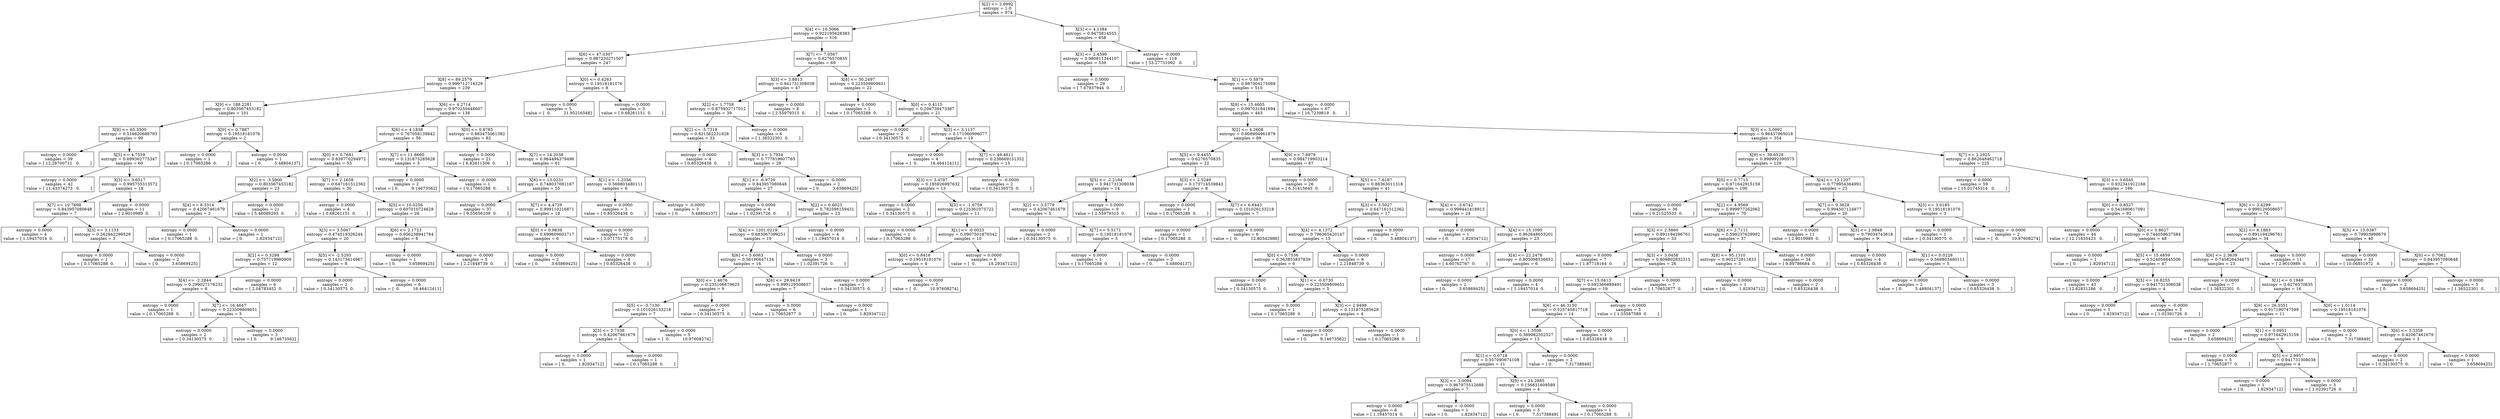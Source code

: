 digraph Tree {
0 [label="X[2] <= 2.8992\nentropy = 1.0\nsamples = 974", shape="box"] ;
1 [label="X[4] <= 16.5066\nentropy = 0.922195628383\nsamples = 316", shape="box"] ;
0 -> 1 ;
2 [label="X[6] <= 47.0307\nentropy = 0.987220271507\nsamples = 247", shape="box"] ;
1 -> 2 ;
3 [label="X[8] <= 89.2579\nentropy = 0.999712714529\nsamples = 239", shape="box"] ;
2 -> 3 ;
4 [label="X[9] <= 188.2281\nentropy = 0.803567453182\nsamples = 101", shape="box"] ;
3 -> 4 ;
5 [label="X[8] <= 65.3500\nentropy = 0.516620688793\nsamples = 99", shape="box"] ;
4 -> 5 ;
6 [label="entropy = 0.0000\nsamples = 39\nvalue = [ 12.28700711   0.        ]", shape="box"] ;
5 -> 6 ;
7 [label="X[5] <= 4.7559\nentropy = 0.699362775347\nsamples = 60", shape="box"] ;
5 -> 7 ;
8 [label="entropy = 0.0000\nsamples = 42\nvalue = [ 11.43374273   0.        ]", shape="box"] ;
7 -> 8 ;
9 [label="X[3] <= 3.6517\nentropy = 0.995755313572\nsamples = 18", shape="box"] ;
7 -> 9 ;
10 [label="X[7] <= 10.7698\nentropy = 0.843957080648\nsamples = 7", shape="box"] ;
9 -> 10 ;
11 [label="entropy = 0.0000\nsamples = 4\nvalue = [ 1.19457014  0.        ]", shape="box"] ;
10 -> 11 ;
12 [label="X[3] <= 3.1133\nentropy = 0.262842299529\nsamples = 3", shape="box"] ;
10 -> 12 ;
13 [label="entropy = 0.0000\nsamples = 1\nvalue = [ 0.17065288  0.        ]", shape="box"] ;
12 -> 13 ;
14 [label="entropy = 0.0000\nsamples = 2\nvalue = [ 0.          3.65869425]", shape="box"] ;
12 -> 14 ;
15 [label="entropy = -0.0000\nsamples = 11\nvalue = [ 2.9010989  0.       ]", shape="box"] ;
9 -> 15 ;
16 [label="X[0] <= 0.7887\nentropy = 0.19518181076\nsamples = 2", shape="box"] ;
4 -> 16 ;
17 [label="entropy = 0.0000\nsamples = 1\nvalue = [ 0.17065288  0.        ]", shape="box"] ;
16 -> 17 ;
18 [label="entropy = 0.0000\nsamples = 1\nvalue = [ 0.          5.48804137]", shape="box"] ;
16 -> 18 ;
19 [label="X[6] <= 4.2714\nentropy = 0.970250448607\nsamples = 138", shape="box"] ;
3 -> 19 ;
20 [label="X[6] <= 4.1838\nentropy = 0.767058139842\nsamples = 56", shape="box"] ;
19 -> 20 ;
21 [label="X[0] <= 0.7681\nentropy = 0.839770294972\nsamples = 53", shape="box"] ;
20 -> 21 ;
22 [label="X[2] <= -3.5900\nentropy = 0.803567453182\nsamples = 23", shape="box"] ;
21 -> 22 ;
23 [label="X[4] <= 8.3314\nentropy = 0.42067461679\nsamples = 2", shape="box"] ;
22 -> 23 ;
24 [label="entropy = 0.0000\nsamples = 1\nvalue = [ 0.17065288  0.        ]", shape="box"] ;
23 -> 24 ;
25 [label="entropy = 0.0000\nsamples = 1\nvalue = [ 0.          1.82934712]", shape="box"] ;
23 -> 25 ;
26 [label="entropy = 0.0000\nsamples = 21\nvalue = [ 5.46089205  0.        ]", shape="box"] ;
22 -> 26 ;
27 [label="X[7] <= 2.1658\nentropy = 0.647161512362\nsamples = 30", shape="box"] ;
21 -> 27 ;
28 [label="entropy = 0.0000\nsamples = 4\nvalue = [ 0.68261151  0.        ]", shape="box"] ;
27 -> 28 ;
29 [label="X[5] <= 10.0256\nentropy = 0.607010724628\nsamples = 26", shape="box"] ;
27 -> 29 ;
30 [label="X[3] <= 3.5067\nentropy = 0.474519326244\nsamples = 20", shape="box"] ;
29 -> 30 ;
31 [label="X[2] <= 0.3298\nentropy = 0.757719980909\nsamples = 12", shape="box"] ;
30 -> 31 ;
32 [label="X[4] <= -2.2844\nentropy = 0.299027176232\nsamples = 6", shape="box"] ;
31 -> 32 ;
33 [label="entropy = 0.0000\nsamples = 1\nvalue = [ 0.17065288  0.        ]", shape="box"] ;
32 -> 33 ;
34 [label="X[7] <= 16.4647\nentropy = 0.223509809651\nsamples = 5", shape="box"] ;
32 -> 34 ;
35 [label="entropy = 0.0000\nsamples = 2\nvalue = [ 0.34130575  0.        ]", shape="box"] ;
34 -> 35 ;
36 [label="entropy = 0.0000\nsamples = 3\nvalue = [ 0.          9.14673562]", shape="box"] ;
34 -> 36 ;
37 [label="entropy = 0.0000\nsamples = 6\nvalue = [ 2.04783452  0.        ]", shape="box"] ;
31 -> 37 ;
38 [label="X[5] <= -2.5293\nentropy = 0.143173414967\nsamples = 8", shape="box"] ;
30 -> 38 ;
39 [label="entropy = 0.0000\nsamples = 2\nvalue = [ 0.34130575  0.        ]", shape="box"] ;
38 -> 39 ;
40 [label="entropy = 0.0000\nsamples = 6\nvalue = [  0.          16.46412411]", shape="box"] ;
38 -> 40 ;
41 [label="X[6] <= 2.1723\nentropy = 0.956238941784\nsamples = 6", shape="box"] ;
29 -> 41 ;
42 [label="entropy = 0.0000\nsamples = 1\nvalue = [ 0.          3.65869425]", shape="box"] ;
41 -> 42 ;
43 [label="entropy = -0.0000\nsamples = 5\nvalue = [ 2.21848739  0.        ]", shape="box"] ;
41 -> 43 ;
44 [label="X[7] <= 11.8660\nentropy = 0.131875285628\nsamples = 3", shape="box"] ;
20 -> 44 ;
45 [label="entropy = 0.0000\nsamples = 2\nvalue = [ 0.          9.14673562]", shape="box"] ;
44 -> 45 ;
46 [label="entropy = -0.0000\nsamples = 1\nvalue = [ 0.17065288  0.        ]", shape="box"] ;
44 -> 46 ;
47 [label="X[0] <= 0.8785\nentropy = 0.883475061382\nsamples = 82", shape="box"] ;
19 -> 47 ;
48 [label="entropy = 0.0000\nsamples = 21\nvalue = [ 6.82611506  0.        ]", shape="box"] ;
47 -> 48 ;
49 [label="X[7] <= 14.2038\nentropy = 0.964494379496\nsamples = 61", shape="box"] ;
47 -> 49 ;
50 [label="X[6] <= 13.0231\nentropy = 0.748037081167\nsamples = 55", shape="box"] ;
49 -> 50 ;
51 [label="entropy = 0.0000\nsamples = 37\nvalue = [ 9.55656109  0.        ]", shape="box"] ;
50 -> 51 ;
52 [label="X[7] <= 4.4729\nentropy = 0.999110216871\nsamples = 18", shape="box"] ;
50 -> 52 ;
53 [label="X[0] <= 0.9839\nentropy = 0.699609602717\nsamples = 6", shape="box"] ;
52 -> 53 ;
54 [label="entropy = 0.0000\nsamples = 2\nvalue = [ 0.          3.65869425]", shape="box"] ;
53 -> 54 ;
55 [label="entropy = 0.0000\nsamples = 4\nvalue = [ 0.85326438  0.        ]", shape="box"] ;
53 -> 55 ;
56 [label="entropy = 0.0000\nsamples = 12\nvalue = [ 3.07175178  0.        ]", shape="box"] ;
52 -> 56 ;
57 [label="X[1] <= -1.2356\nentropy = 0.569803480111\nsamples = 6", shape="box"] ;
49 -> 57 ;
58 [label="entropy = 0.0000\nsamples = 3\nvalue = [ 0.85326438  0.        ]", shape="box"] ;
57 -> 58 ;
59 [label="entropy = -0.0000\nsamples = 3\nvalue = [ 0.          5.48804137]", shape="box"] ;
57 -> 59 ;
60 [label="X[0] <= 0.4263\nentropy = 0.19518181076\nsamples = 8", shape="box"] ;
2 -> 60 ;
61 [label="entropy = 0.0000\nsamples = 5\nvalue = [  0.          21.95216548]", shape="box"] ;
60 -> 61 ;
62 [label="entropy = 0.0000\nsamples = 3\nvalue = [ 0.68261151  0.        ]", shape="box"] ;
60 -> 62 ;
63 [label="X[7] <= 7.0567\nentropy = 0.6276570835\nsamples = 69", shape="box"] ;
1 -> 63 ;
64 [label="X[3] <= 3.8813\nentropy = 0.941731308038\nsamples = 47", shape="box"] ;
63 -> 64 ;
65 [label="X[2] <= 1.7758\nentropy = 0.875932717012\nsamples = 39", shape="box"] ;
64 -> 65 ;
66 [label="X[2] <= -5.7318\nentropy = 0.821562231828\nsamples = 33", shape="box"] ;
65 -> 66 ;
67 [label="entropy = 0.0000\nsamples = 4\nvalue = [ 0.85326438  0.        ]", shape="box"] ;
66 -> 67 ;
68 [label="X[3] <= 3.7934\nentropy = 0.777819607765\nsamples = 29", shape="box"] ;
66 -> 68 ;
69 [label="X[1] <= -6.9729\nentropy = 0.843957080648\nsamples = 27", shape="box"] ;
68 -> 69 ;
70 [label="entropy = 0.0000\nsamples = 4\nvalue = [ 1.02391726  0.        ]", shape="box"] ;
69 -> 70 ;
71 [label="X[2] <= 0.6023\nentropy = 0.782596159431\nsamples = 23", shape="box"] ;
69 -> 71 ;
72 [label="X[4] <= 1201.0219\nentropy = 0.683067399251\nsamples = 19", shape="box"] ;
71 -> 72 ;
73 [label="X[6] <= 5.6063\nentropy = 0.56190647134\nsamples = 16", shape="box"] ;
72 -> 73 ;
74 [label="X[0] <= 1.4676\nentropy = 0.235106679625\nsamples = 9", shape="box"] ;
73 -> 74 ;
75 [label="X[5] <= -3.7130\nentropy = 0.101026133218\nsamples = 7", shape="box"] ;
74 -> 75 ;
76 [label="X[3] <= 2.7538\nentropy = 0.42067461679\nsamples = 2", shape="box"] ;
75 -> 76 ;
77 [label="entropy = 0.0000\nsamples = 1\nvalue = [ 0.          1.82934712]", shape="box"] ;
76 -> 77 ;
78 [label="entropy = 0.0000\nsamples = 1\nvalue = [ 0.17065288  0.        ]", shape="box"] ;
76 -> 78 ;
79 [label="entropy = 0.0000\nsamples = 5\nvalue = [  0.          10.97608274]", shape="box"] ;
75 -> 79 ;
80 [label="entropy = 0.0000\nsamples = 2\nvalue = [ 0.34130575  0.        ]", shape="box"] ;
74 -> 80 ;
81 [label="X[6] <= 29.9419\nentropy = 0.999129508657\nsamples = 7", shape="box"] ;
73 -> 81 ;
82 [label="entropy = 0.0000\nsamples = 6\nvalue = [ 1.70652877  0.        ]", shape="box"] ;
81 -> 82 ;
83 [label="entropy = 0.0000\nsamples = 1\nvalue = [ 0.          1.82934712]", shape="box"] ;
81 -> 83 ;
84 [label="entropy = 0.0000\nsamples = 3\nvalue = [ 1.02391726  0.        ]", shape="box"] ;
72 -> 84 ;
85 [label="entropy = 0.0000\nsamples = 4\nvalue = [ 1.19457014  0.        ]", shape="box"] ;
71 -> 85 ;
86 [label="entropy = -0.0000\nsamples = 2\nvalue = [ 0.          3.65869425]", shape="box"] ;
68 -> 86 ;
87 [label="entropy = 0.0000\nsamples = 6\nvalue = [ 1.36522301  0.        ]", shape="box"] ;
65 -> 87 ;
88 [label="entropy = 0.0000\nsamples = 8\nvalue = [ 2.55979315  0.        ]", shape="box"] ;
64 -> 88 ;
89 [label="X[8] <= 30.2497\nentropy = 0.223509809651\nsamples = 22", shape="box"] ;
63 -> 89 ;
90 [label="entropy = 0.0000\nsamples = 1\nvalue = [ 0.17065288  0.        ]", shape="box"] ;
89 -> 90 ;
91 [label="X[0] <= 0.4115\nentropy = 0.206738473387\nsamples = 21", shape="box"] ;
89 -> 91 ;
92 [label="entropy = 0.0000\nsamples = 2\nvalue = [ 0.34130575  0.        ]", shape="box"] ;
91 -> 92 ;
93 [label="X[3] <= 3.1137\nentropy = 0.171060996077\nsamples = 19", shape="box"] ;
91 -> 93 ;
94 [label="entropy = 0.0000\nsamples = 4\nvalue = [  0.          16.46412411]", shape="box"] ;
93 -> 94 ;
95 [label="X[7] <= 49.4611\nentropy = 0.238669151352\nsamples = 15", shape="box"] ;
93 -> 95 ;
96 [label="X[3] <= 3.4787\nentropy = 0.185926997632\nsamples = 13", shape="box"] ;
95 -> 96 ;
97 [label="entropy = 0.0000\nsamples = 2\nvalue = [ 0.34130575  0.        ]", shape="box"] ;
96 -> 97 ;
98 [label="X[5] <= -1.6759\nentropy = 0.125361075722\nsamples = 11", shape="box"] ;
96 -> 98 ;
99 [label="entropy = 0.0000\nsamples = 1\nvalue = [ 0.17065288  0.        ]", shape="box"] ;
98 -> 99 ;
100 [label="X[1] <= -0.0023\nentropy = 0.0907501870342\nsamples = 10", shape="box"] ;
98 -> 100 ;
101 [label="X[0] <= 0.8416\nentropy = 0.19518181076\nsamples = 4", shape="box"] ;
100 -> 101 ;
102 [label="entropy = 0.0000\nsamples = 1\nvalue = [ 0.34130575  0.        ]", shape="box"] ;
101 -> 102 ;
103 [label="entropy = 0.0000\nsamples = 3\nvalue = [  0.          10.97608274]", shape="box"] ;
101 -> 103 ;
104 [label="entropy = 0.0000\nsamples = 6\nvalue = [  0.          18.29347123]", shape="box"] ;
100 -> 104 ;
105 [label="entropy = -0.0000\nsamples = 2\nvalue = [ 0.34130575  0.        ]", shape="box"] ;
95 -> 105 ;
106 [label="X[3] <= 4.1384\nentropy = 0.9475814555\nsamples = 658", shape="box"] ;
0 -> 106 ;
107 [label="X[3] <= 2.4590\nentropy = 0.980811344107\nsamples = 539", shape="box"] ;
106 -> 107 ;
108 [label="entropy = 0.0000\nsamples = 29\nvalue = [ 7.67937944  0.        ]", shape="box"] ;
107 -> 108 ;
109 [label="X[1] <= 0.5979\nentropy = 0.987004175089\nsamples = 510", shape="box"] ;
107 -> 109 ;
110 [label="X[9] <= 15.4605\nentropy = 0.997031841694\nsamples = 443", shape="box"] ;
109 -> 110 ;
111 [label="X[2] <= 4.2608\nentropy = 0.908904961879\nsamples = 89", shape="box"] ;
110 -> 111 ;
112 [label="X[5] <= 9.4455\nentropy = 0.6276570835\nsamples = 22", shape="box"] ;
111 -> 112 ;
113 [label="X[5] <= -2.2184\nentropy = 0.941731308038\nsamples = 14", shape="box"] ;
112 -> 113 ;
114 [label="X[2] <= 3.5779\nentropy = 0.42067461679\nsamples = 5", shape="box"] ;
113 -> 114 ;
115 [label="entropy = 0.0000\nsamples = 2\nvalue = [ 0.34130575  0.        ]", shape="box"] ;
114 -> 115 ;
116 [label="X[7] <= 5.5171\nentropy = 0.19518181076\nsamples = 3", shape="box"] ;
114 -> 116 ;
117 [label="entropy = 0.0000\nsamples = 1\nvalue = [ 0.17065288  0.        ]", shape="box"] ;
116 -> 117 ;
118 [label="entropy = -0.0000\nsamples = 2\nvalue = [ 0.          5.48804137]", shape="box"] ;
116 -> 118 ;
119 [label="entropy = 0.0000\nsamples = 9\nvalue = [ 2.55979315  0.        ]", shape="box"] ;
113 -> 119 ;
120 [label="X[3] <= 2.5249\nentropy = 0.173714539843\nsamples = 8", shape="box"] ;
112 -> 120 ;
121 [label="entropy = 0.0000\nsamples = 1\nvalue = [ 0.17065288  0.        ]", shape="box"] ;
120 -> 121 ;
122 [label="X[7] <= 6.6443\nentropy = 0.101026133218\nsamples = 7", shape="box"] ;
120 -> 122 ;
123 [label="entropy = 0.0000\nsamples = 1\nvalue = [ 0.17065288  0.        ]", shape="box"] ;
122 -> 123 ;
124 [label="entropy = 0.0000\nsamples = 6\nvalue = [  0.          12.80542986]", shape="box"] ;
122 -> 124 ;
125 [label="X[9] <= 7.8979\nentropy = 0.984719903214\nsamples = 67", shape="box"] ;
111 -> 125 ;
126 [label="entropy = 0.0000\nsamples = 26\nvalue = [ 6.31415643  0.        ]", shape="box"] ;
125 -> 126 ;
127 [label="X[5] <= 7.6187\nentropy = 0.88363011318\nsamples = 41", shape="box"] ;
125 -> 127 ;
128 [label="X[3] <= 3.5027\nentropy = 0.647161512362\nsamples = 17", shape="box"] ;
127 -> 128 ;
129 [label="X[4] <= 4.1372\nentropy = 0.796365420147\nsamples = 15", shape="box"] ;
128 -> 129 ;
130 [label="X[0] <= 0.7536\nentropy = 0.363853837839\nsamples = 6", shape="box"] ;
129 -> 130 ;
131 [label="entropy = 0.0000\nsamples = 1\nvalue = [ 0.34130575  0.        ]", shape="box"] ;
130 -> 131 ;
132 [label="X[1] <= -0.0730\nentropy = 0.223509809651\nsamples = 5", shape="box"] ;
130 -> 132 ;
133 [label="entropy = 0.0000\nsamples = 1\nvalue = [ 0.17065288  0.        ]", shape="box"] ;
132 -> 133 ;
134 [label="X[3] <= 2.9498\nentropy = 0.131875285628\nsamples = 4", shape="box"] ;
132 -> 134 ;
135 [label="entropy = 0.0000\nsamples = 3\nvalue = [ 0.          9.14673562]", shape="box"] ;
134 -> 135 ;
136 [label="entropy = -0.0000\nsamples = 1\nvalue = [ 0.17065288  0.        ]", shape="box"] ;
134 -> 136 ;
137 [label="entropy = 0.0000\nsamples = 9\nvalue = [ 2.21848739  0.        ]", shape="box"] ;
129 -> 137 ;
138 [label="entropy = 0.0000\nsamples = 2\nvalue = [ 0.          5.48804137]", shape="box"] ;
128 -> 138 ;
139 [label="X[4] <= -3.6742\nentropy = 0.999441418913\nsamples = 24", shape="box"] ;
127 -> 139 ;
140 [label="entropy = 0.0000\nsamples = 1\nvalue = [ 0.          1.82934712]", shape="box"] ;
139 -> 140 ;
141 [label="X[4] <= 15.1095\nentropy = 0.962648653201\nsamples = 23", shape="box"] ;
139 -> 141 ;
142 [label="entropy = 0.0000\nsamples = 17\nvalue = [ 4.60762767  0.        ]", shape="box"] ;
141 -> 142 ;
143 [label="X[4] <= 22.2478\nentropy = 0.805098536852\nsamples = 6", shape="box"] ;
141 -> 143 ;
144 [label="entropy = 0.0000\nsamples = 2\nvalue = [ 0.          3.65869425]", shape="box"] ;
143 -> 144 ;
145 [label="entropy = 0.0000\nsamples = 4\nvalue = [ 1.19457014  0.        ]", shape="box"] ;
143 -> 145 ;
146 [label="X[3] <= 3.0992\nentropy = 0.96437965018\nsamples = 354", shape="box"] ;
110 -> 146 ;
147 [label="X[9] <= 39.6528\nentropy = 0.998992390575\nsamples = 129", shape="box"] ;
146 -> 147 ;
148 [label="X[0] <= 0.7715\nentropy = 0.971642915159\nsamples = 106", shape="box"] ;
147 -> 148 ;
149 [label="entropy = 0.0000\nsamples = 36\nvalue = [ 9.21525533  0.        ]", shape="box"] ;
148 -> 149 ;
150 [label="X[2] <= 4.9569\nentropy = 0.999977262062\nsamples = 70", shape="box"] ;
148 -> 150 ;
151 [label="X[3] <= 2.5860\nentropy = 0.891194296761\nsamples = 33", shape="box"] ;
150 -> 151 ;
152 [label="entropy = 0.0000\nsamples = 7\nvalue = [ 1.87718164  0.        ]", shape="box"] ;
151 -> 152 ;
153 [label="X[3] <= 3.0458\nentropy = 0.809802832315\nsamples = 26", shape="box"] ;
151 -> 153 ;
154 [label="X[7] <= 15.0413\nentropy = 0.692366889491\nsamples = 19", shape="box"] ;
153 -> 154 ;
155 [label="X[6] <= 46.3150\nentropy = 0.525745817718\nsamples = 14", shape="box"] ;
154 -> 155 ;
156 [label="X[0] <= 1.5508\nentropy = 0.389982552527\nsamples = 13", shape="box"] ;
155 -> 156 ;
157 [label="X[1] <= 0.0718\nentropy = 0.557090674108\nsamples = 11", shape="box"] ;
156 -> 157 ;
158 [label="X[3] <= 3.0094\nentropy = 0.967975512688\nsamples = 7", shape="box"] ;
157 -> 158 ;
159 [label="entropy = 0.0000\nsamples = 6\nvalue = [ 1.19457014  0.        ]", shape="box"] ;
158 -> 159 ;
160 [label="entropy = -0.0000\nsamples = 1\nvalue = [ 0.          1.82934712]", shape="box"] ;
158 -> 160 ;
161 [label="X[9] <= 24.2885\nentropy = 0.156831609589\nsamples = 4", shape="box"] ;
157 -> 161 ;
162 [label="entropy = 0.0000\nsamples = 3\nvalue = [ 0.          7.31738849]", shape="box"] ;
161 -> 162 ;
163 [label="entropy = 0.0000\nsamples = 1\nvalue = [ 0.17065288  0.        ]", shape="box"] ;
161 -> 163 ;
164 [label="entropy = 0.0000\nsamples = 2\nvalue = [ 0.          7.31738849]", shape="box"] ;
156 -> 164 ;
165 [label="entropy = 0.0000\nsamples = 1\nvalue = [ 0.85326438  0.        ]", shape="box"] ;
155 -> 165 ;
166 [label="entropy = 0.0000\nsamples = 5\nvalue = [ 1.53587589  0.        ]", shape="box"] ;
154 -> 166 ;
167 [label="entropy = 0.0000\nsamples = 7\nvalue = [ 1.70652877  0.        ]", shape="box"] ;
153 -> 167 ;
168 [label="X[6] <= 2.7111\nentropy = 0.598237629992\nsamples = 37", shape="box"] ;
150 -> 168 ;
169 [label="X[8] <= 95.1310\nentropy = 0.902272811833\nsamples = 3", shape="box"] ;
168 -> 169 ;
170 [label="entropy = 0.0000\nsamples = 1\nvalue = [ 0.          1.82934712]", shape="box"] ;
169 -> 170 ;
171 [label="entropy = 0.0000\nsamples = 2\nvalue = [ 0.85326438  0.        ]", shape="box"] ;
169 -> 171 ;
172 [label="entropy = 0.0000\nsamples = 34\nvalue = [ 9.89786684  0.        ]", shape="box"] ;
168 -> 172 ;
173 [label="X[4] <= 12.1207\nentropy = 0.779954364991\nsamples = 23", shape="box"] ;
147 -> 173 ;
174 [label="X[7] <= 9.3628\nentropy = 0.994507124877\nsamples = 20", shape="box"] ;
173 -> 174 ;
175 [label="entropy = 0.0000\nsamples = 11\nvalue = [ 2.9010989  0.       ]", shape="box"] ;
174 -> 175 ;
176 [label="X[3] <= 2.9848\nentropy = 0.79034743818\nsamples = 9", shape="box"] ;
174 -> 176 ;
177 [label="entropy = 0.0000\nsamples = 4\nvalue = [ 0.85326438  0.        ]", shape="box"] ;
176 -> 177 ;
178 [label="X[1] <= 0.0228\nentropy = 0.569803480111\nsamples = 5", shape="box"] ;
176 -> 178 ;
179 [label="entropy = 0.0000\nsamples = 2\nvalue = [ 0.          5.48804137]", shape="box"] ;
178 -> 179 ;
180 [label="entropy = 0.0000\nsamples = 3\nvalue = [ 0.85326438  0.        ]", shape="box"] ;
178 -> 180 ;
181 [label="X[3] <= 3.0185\nentropy = 0.19518181076\nsamples = 3", shape="box"] ;
173 -> 181 ;
182 [label="entropy = 0.0000\nsamples = 1\nvalue = [ 0.34130575  0.        ]", shape="box"] ;
181 -> 182 ;
183 [label="entropy = -0.0000\nsamples = 2\nvalue = [  0.          10.97608274]", shape="box"] ;
181 -> 183 ;
184 [label="X[7] <= 2.2925\nentropy = 0.862648462718\nsamples = 225", shape="box"] ;
146 -> 184 ;
185 [label="entropy = 0.0000\nsamples = 59\nvalue = [ 15.01745314   0.        ]", shape="box"] ;
184 -> 185 ;
186 [label="X[3] <= 3.6545\nentropy = 0.932341912168\nsamples = 166", shape="box"] ;
184 -> 186 ;
187 [label="X[0] <= 0.8527\nentropy = 0.541680617091\nsamples = 92", shape="box"] ;
186 -> 187 ;
188 [label="entropy = 0.0000\nsamples = 44\nvalue = [ 12.11635423   0.        ]", shape="box"] ;
187 -> 188 ;
189 [label="X[0] <= 0.8627\nentropy = 0.744058637584\nsamples = 48", shape="box"] ;
187 -> 189 ;
190 [label="entropy = 0.0000\nsamples = 1\nvalue = [ 0.          1.82934712]", shape="box"] ;
189 -> 190 ;
191 [label="X[5] <= 15.4859\nentropy = 0.524056845506\nsamples = 47", shape="box"] ;
189 -> 191 ;
192 [label="entropy = 0.0000\nsamples = 43\nvalue = [ 12.62831286   0.        ]", shape="box"] ;
191 -> 192 ;
193 [label="X[5] <= 16.8255\nentropy = 0.941731308038\nsamples = 4", shape="box"] ;
191 -> 193 ;
194 [label="entropy = 0.0000\nsamples = 1\nvalue = [ 0.          1.82934712]", shape="box"] ;
193 -> 194 ;
195 [label="entropy = -0.0000\nsamples = 3\nvalue = [ 1.02391726  0.        ]", shape="box"] ;
193 -> 195 ;
196 [label="X[6] <= 3.4299\nentropy = 0.999129508657\nsamples = 74", shape="box"] ;
186 -> 196 ;
197 [label="X[2] <= 6.1883\nentropy = 0.891194296761\nsamples = 34", shape="box"] ;
196 -> 197 ;
198 [label="X[6] <= 2.3639\nentropy = 0.745826434675\nsamples = 23", shape="box"] ;
197 -> 198 ;
199 [label="entropy = 0.0000\nsamples = 7\nvalue = [ 1.36522301  0.        ]", shape="box"] ;
198 -> 199 ;
200 [label="X[1] <= 0.1949\nentropy = 0.6276570835\nsamples = 16", shape="box"] ;
198 -> 200 ;
201 [label="X[9] <= 26.0351\nentropy = 0.917190747599\nsamples = 11", shape="box"] ;
200 -> 201 ;
202 [label="entropy = 0.0000\nsamples = 2\nvalue = [ 0.          3.65869425]", shape="box"] ;
201 -> 202 ;
203 [label="X[1] <= 0.0951\nentropy = 0.971642915159\nsamples = 9", shape="box"] ;
201 -> 203 ;
204 [label="entropy = 0.0000\nsamples = 5\nvalue = [ 1.70652877  0.        ]", shape="box"] ;
203 -> 204 ;
205 [label="X[5] <= 2.9957\nentropy = 0.941731308038\nsamples = 4", shape="box"] ;
203 -> 205 ;
206 [label="entropy = 0.0000\nsamples = 1\nvalue = [ 0.          1.82934712]", shape="box"] ;
205 -> 206 ;
207 [label="entropy = 0.0000\nsamples = 3\nvalue = [ 1.02391726  0.        ]", shape="box"] ;
205 -> 207 ;
208 [label="X[0] <= 1.0114\nentropy = 0.19518181076\nsamples = 5", shape="box"] ;
200 -> 208 ;
209 [label="entropy = 0.0000\nsamples = 2\nvalue = [ 0.          7.31738849]", shape="box"] ;
208 -> 209 ;
210 [label="X[6] <= 3.3358\nentropy = 0.42067461679\nsamples = 3", shape="box"] ;
208 -> 210 ;
211 [label="entropy = 0.0000\nsamples = 2\nvalue = [ 0.34130575  0.        ]", shape="box"] ;
210 -> 211 ;
212 [label="entropy = 0.0000\nsamples = 1\nvalue = [ 0.          3.65869425]", shape="box"] ;
210 -> 212 ;
213 [label="entropy = 0.0000\nsamples = 11\nvalue = [ 2.9010989  0.       ]", shape="box"] ;
197 -> 213 ;
214 [label="X[5] <= 13.0387\nentropy = 0.79903998679\nsamples = 40", shape="box"] ;
196 -> 214 ;
215 [label="entropy = 0.0000\nsamples = 33\nvalue = [ 10.06851972   0.        ]", shape="box"] ;
214 -> 215 ;
216 [label="X[0] <= 0.7062\nentropy = 0.843957080648\nsamples = 7", shape="box"] ;
214 -> 216 ;
217 [label="entropy = 0.0000\nsamples = 2\nvalue = [ 0.          3.65869425]", shape="box"] ;
216 -> 217 ;
218 [label="entropy = 0.0000\nsamples = 5\nvalue = [ 1.36522301  0.        ]", shape="box"] ;
216 -> 218 ;
219 [label="entropy = -0.0000\nsamples = 67\nvalue = [ 16.7239819   0.       ]", shape="box"] ;
109 -> 219 ;
220 [label="entropy = -0.0000\nsamples = 119\nvalue = [ 33.27731092   0.        ]", shape="box"] ;
106 -> 220 ;
}